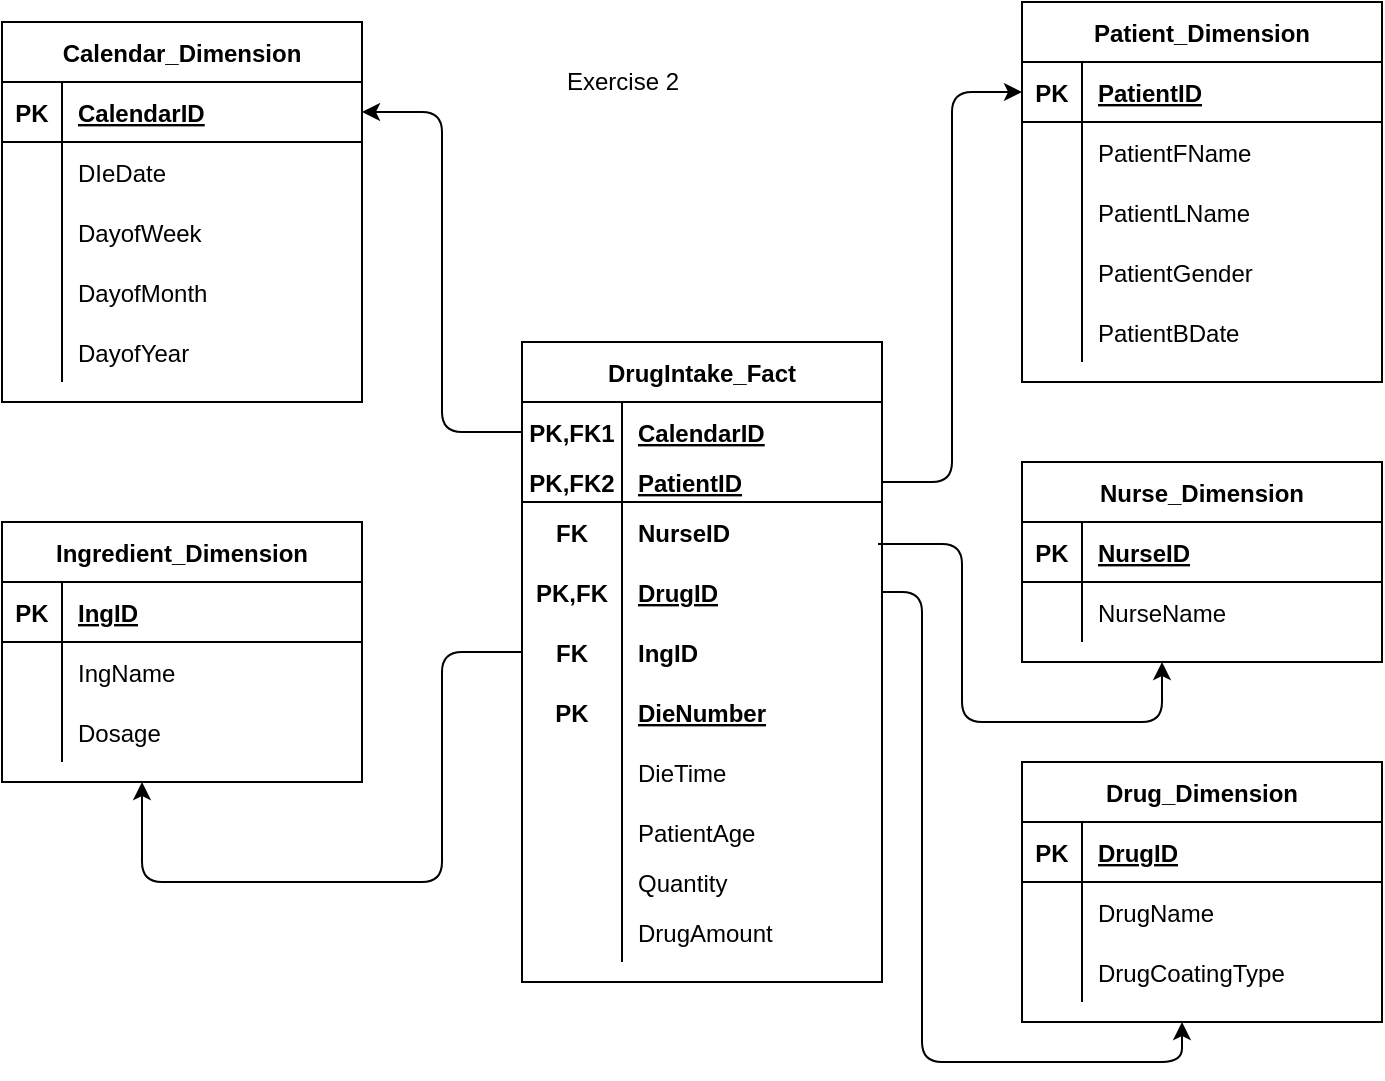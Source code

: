 <mxfile version="13.9.8" type="github">
  <diagram id="R2lEEEUBdFMjLlhIrx00" name="Page-1">
    <mxGraphModel dx="782" dy="380" grid="1" gridSize="10" guides="1" tooltips="1" connect="1" arrows="1" fold="1" page="1" pageScale="1" pageWidth="850" pageHeight="1100" math="0" shadow="0" extFonts="Permanent Marker^https://fonts.googleapis.com/css?family=Permanent+Marker">
      <root>
        <mxCell id="0" />
        <mxCell id="1" parent="0" />
        <mxCell id="APkJGl1ul3EBngyCiWOz-1" value="DrugIntake_Fact" style="shape=table;startSize=30;container=1;collapsible=1;childLayout=tableLayout;fixedRows=1;rowLines=0;fontStyle=1;align=center;resizeLast=1;" vertex="1" parent="1">
          <mxGeometry x="310" y="180" width="180" height="320" as="geometry" />
        </mxCell>
        <mxCell id="APkJGl1ul3EBngyCiWOz-2" value="" style="shape=partialRectangle;collapsible=0;dropTarget=0;pointerEvents=0;fillColor=none;top=0;left=0;bottom=0;right=0;points=[[0,0.5],[1,0.5]];portConstraint=eastwest;" vertex="1" parent="APkJGl1ul3EBngyCiWOz-1">
          <mxGeometry y="30" width="180" height="30" as="geometry" />
        </mxCell>
        <mxCell id="APkJGl1ul3EBngyCiWOz-3" value="PK,FK1" style="shape=partialRectangle;connectable=0;fillColor=none;top=0;left=0;bottom=0;right=0;fontStyle=1;overflow=hidden;" vertex="1" parent="APkJGl1ul3EBngyCiWOz-2">
          <mxGeometry width="50" height="30" as="geometry" />
        </mxCell>
        <mxCell id="APkJGl1ul3EBngyCiWOz-4" value="CalendarID" style="shape=partialRectangle;connectable=0;fillColor=none;top=0;left=0;bottom=0;right=0;align=left;spacingLeft=6;fontStyle=5;overflow=hidden;" vertex="1" parent="APkJGl1ul3EBngyCiWOz-2">
          <mxGeometry x="50" width="130" height="30" as="geometry" />
        </mxCell>
        <mxCell id="APkJGl1ul3EBngyCiWOz-5" value="" style="shape=partialRectangle;collapsible=0;dropTarget=0;pointerEvents=0;fillColor=none;top=0;left=0;bottom=1;right=0;points=[[0,0.5],[1,0.5]];portConstraint=eastwest;" vertex="1" parent="APkJGl1ul3EBngyCiWOz-1">
          <mxGeometry y="60" width="180" height="20" as="geometry" />
        </mxCell>
        <mxCell id="APkJGl1ul3EBngyCiWOz-6" value="PK,FK2" style="shape=partialRectangle;connectable=0;fillColor=none;top=0;left=0;bottom=0;right=0;fontStyle=1;overflow=hidden;" vertex="1" parent="APkJGl1ul3EBngyCiWOz-5">
          <mxGeometry width="50" height="20" as="geometry" />
        </mxCell>
        <mxCell id="APkJGl1ul3EBngyCiWOz-7" value="PatientID" style="shape=partialRectangle;connectable=0;fillColor=none;top=0;left=0;bottom=0;right=0;align=left;spacingLeft=6;fontStyle=5;overflow=hidden;" vertex="1" parent="APkJGl1ul3EBngyCiWOz-5">
          <mxGeometry x="50" width="130" height="20" as="geometry" />
        </mxCell>
        <mxCell id="APkJGl1ul3EBngyCiWOz-14" value="" style="shape=partialRectangle;collapsible=0;dropTarget=0;pointerEvents=0;fillColor=none;top=0;left=0;bottom=0;right=0;points=[[0,0.5],[1,0.5]];portConstraint=eastwest;" vertex="1" parent="APkJGl1ul3EBngyCiWOz-1">
          <mxGeometry y="80" width="180" height="30" as="geometry" />
        </mxCell>
        <mxCell id="APkJGl1ul3EBngyCiWOz-15" value="FK" style="shape=partialRectangle;connectable=0;fillColor=none;top=0;left=0;bottom=0;right=0;fontStyle=1;overflow=hidden;" vertex="1" parent="APkJGl1ul3EBngyCiWOz-14">
          <mxGeometry width="50" height="30" as="geometry" />
        </mxCell>
        <mxCell id="APkJGl1ul3EBngyCiWOz-16" value="NurseID" style="shape=partialRectangle;connectable=0;fillColor=none;top=0;left=0;bottom=0;right=0;align=left;spacingLeft=6;fontStyle=1;overflow=hidden;" vertex="1" parent="APkJGl1ul3EBngyCiWOz-14">
          <mxGeometry x="50" width="130" height="30" as="geometry" />
        </mxCell>
        <mxCell id="APkJGl1ul3EBngyCiWOz-21" value="" style="shape=partialRectangle;collapsible=0;dropTarget=0;pointerEvents=0;fillColor=none;top=0;left=0;bottom=0;right=0;points=[[0,0.5],[1,0.5]];portConstraint=eastwest;" vertex="1" parent="APkJGl1ul3EBngyCiWOz-1">
          <mxGeometry y="110" width="180" height="30" as="geometry" />
        </mxCell>
        <mxCell id="APkJGl1ul3EBngyCiWOz-22" value="PK,FK" style="shape=partialRectangle;connectable=0;fillColor=none;top=0;left=0;bottom=0;right=0;fontStyle=1;overflow=hidden;" vertex="1" parent="APkJGl1ul3EBngyCiWOz-21">
          <mxGeometry width="50" height="30" as="geometry" />
        </mxCell>
        <mxCell id="APkJGl1ul3EBngyCiWOz-23" value="DrugID" style="shape=partialRectangle;connectable=0;fillColor=none;top=0;left=0;bottom=0;right=0;align=left;spacingLeft=6;fontStyle=5;overflow=hidden;" vertex="1" parent="APkJGl1ul3EBngyCiWOz-21">
          <mxGeometry x="50" width="130" height="30" as="geometry" />
        </mxCell>
        <mxCell id="APkJGl1ul3EBngyCiWOz-24" value="" style="shape=partialRectangle;collapsible=0;dropTarget=0;pointerEvents=0;fillColor=none;top=0;left=0;bottom=0;right=0;points=[[0,0.5],[1,0.5]];portConstraint=eastwest;" vertex="1" parent="APkJGl1ul3EBngyCiWOz-1">
          <mxGeometry y="140" width="180" height="30" as="geometry" />
        </mxCell>
        <mxCell id="APkJGl1ul3EBngyCiWOz-25" value="FK" style="shape=partialRectangle;connectable=0;fillColor=none;top=0;left=0;bottom=0;right=0;fontStyle=1;overflow=hidden;" vertex="1" parent="APkJGl1ul3EBngyCiWOz-24">
          <mxGeometry width="50" height="30" as="geometry" />
        </mxCell>
        <mxCell id="APkJGl1ul3EBngyCiWOz-26" value="IngID" style="shape=partialRectangle;connectable=0;fillColor=none;top=0;left=0;bottom=0;right=0;align=left;spacingLeft=6;fontStyle=1;overflow=hidden;" vertex="1" parent="APkJGl1ul3EBngyCiWOz-24">
          <mxGeometry x="50" width="130" height="30" as="geometry" />
        </mxCell>
        <mxCell id="APkJGl1ul3EBngyCiWOz-31" value="" style="shape=partialRectangle;collapsible=0;dropTarget=0;pointerEvents=0;fillColor=none;top=0;left=0;bottom=0;right=0;points=[[0,0.5],[1,0.5]];portConstraint=eastwest;" vertex="1" parent="APkJGl1ul3EBngyCiWOz-1">
          <mxGeometry y="170" width="180" height="30" as="geometry" />
        </mxCell>
        <mxCell id="APkJGl1ul3EBngyCiWOz-32" value="PK" style="shape=partialRectangle;connectable=0;fillColor=none;top=0;left=0;bottom=0;right=0;fontStyle=1;overflow=hidden;" vertex="1" parent="APkJGl1ul3EBngyCiWOz-31">
          <mxGeometry width="50" height="30" as="geometry" />
        </mxCell>
        <mxCell id="APkJGl1ul3EBngyCiWOz-33" value="DieNumber" style="shape=partialRectangle;connectable=0;fillColor=none;top=0;left=0;bottom=0;right=0;align=left;spacingLeft=6;fontStyle=5;overflow=hidden;" vertex="1" parent="APkJGl1ul3EBngyCiWOz-31">
          <mxGeometry x="50" width="130" height="30" as="geometry" />
        </mxCell>
        <mxCell id="APkJGl1ul3EBngyCiWOz-62" value="" style="shape=partialRectangle;collapsible=0;dropTarget=0;pointerEvents=0;fillColor=none;top=0;left=0;bottom=0;right=0;points=[[0,0.5],[1,0.5]];portConstraint=eastwest;" vertex="1" parent="APkJGl1ul3EBngyCiWOz-1">
          <mxGeometry y="200" width="180" height="30" as="geometry" />
        </mxCell>
        <mxCell id="APkJGl1ul3EBngyCiWOz-63" value="" style="shape=partialRectangle;connectable=0;fillColor=none;top=0;left=0;bottom=0;right=0;editable=1;overflow=hidden;" vertex="1" parent="APkJGl1ul3EBngyCiWOz-62">
          <mxGeometry width="50" height="30" as="geometry" />
        </mxCell>
        <mxCell id="APkJGl1ul3EBngyCiWOz-64" value="DieTime" style="shape=partialRectangle;connectable=0;fillColor=none;top=0;left=0;bottom=0;right=0;align=left;spacingLeft=6;overflow=hidden;" vertex="1" parent="APkJGl1ul3EBngyCiWOz-62">
          <mxGeometry x="50" width="130" height="30" as="geometry" />
        </mxCell>
        <mxCell id="APkJGl1ul3EBngyCiWOz-43" value="" style="shape=partialRectangle;collapsible=0;dropTarget=0;pointerEvents=0;fillColor=none;top=0;left=0;bottom=0;right=0;points=[[0,0.5],[1,0.5]];portConstraint=eastwest;" vertex="1" parent="APkJGl1ul3EBngyCiWOz-1">
          <mxGeometry y="230" width="180" height="30" as="geometry" />
        </mxCell>
        <mxCell id="APkJGl1ul3EBngyCiWOz-44" value="" style="shape=partialRectangle;connectable=0;fillColor=none;top=0;left=0;bottom=0;right=0;editable=1;overflow=hidden;" vertex="1" parent="APkJGl1ul3EBngyCiWOz-43">
          <mxGeometry width="50" height="30" as="geometry" />
        </mxCell>
        <mxCell id="APkJGl1ul3EBngyCiWOz-45" value="PatientAge" style="shape=partialRectangle;connectable=0;fillColor=none;top=0;left=0;bottom=0;right=0;align=left;spacingLeft=6;overflow=hidden;" vertex="1" parent="APkJGl1ul3EBngyCiWOz-43">
          <mxGeometry x="50" width="130" height="30" as="geometry" />
        </mxCell>
        <mxCell id="APkJGl1ul3EBngyCiWOz-34" value="" style="shape=partialRectangle;collapsible=0;dropTarget=0;pointerEvents=0;fillColor=none;top=0;left=0;bottom=0;right=0;points=[[0,0.5],[1,0.5]];portConstraint=eastwest;" vertex="1" parent="APkJGl1ul3EBngyCiWOz-1">
          <mxGeometry y="260" width="180" height="20" as="geometry" />
        </mxCell>
        <mxCell id="APkJGl1ul3EBngyCiWOz-35" value="" style="shape=partialRectangle;connectable=0;fillColor=none;top=0;left=0;bottom=0;right=0;editable=1;overflow=hidden;" vertex="1" parent="APkJGl1ul3EBngyCiWOz-34">
          <mxGeometry width="50" height="20" as="geometry" />
        </mxCell>
        <mxCell id="APkJGl1ul3EBngyCiWOz-36" value="Quantity" style="shape=partialRectangle;connectable=0;fillColor=none;top=0;left=0;bottom=0;right=0;align=left;spacingLeft=6;overflow=hidden;" vertex="1" parent="APkJGl1ul3EBngyCiWOz-34">
          <mxGeometry x="50" width="130" height="20" as="geometry" />
        </mxCell>
        <mxCell id="APkJGl1ul3EBngyCiWOz-37" value="" style="shape=partialRectangle;collapsible=0;dropTarget=0;pointerEvents=0;fillColor=none;top=0;left=0;bottom=0;right=0;points=[[0,0.5],[1,0.5]];portConstraint=eastwest;" vertex="1" parent="APkJGl1ul3EBngyCiWOz-1">
          <mxGeometry y="280" width="180" height="30" as="geometry" />
        </mxCell>
        <mxCell id="APkJGl1ul3EBngyCiWOz-38" value="" style="shape=partialRectangle;connectable=0;fillColor=none;top=0;left=0;bottom=0;right=0;editable=1;overflow=hidden;" vertex="1" parent="APkJGl1ul3EBngyCiWOz-37">
          <mxGeometry width="50" height="30" as="geometry" />
        </mxCell>
        <mxCell id="APkJGl1ul3EBngyCiWOz-39" value="DrugAmount" style="shape=partialRectangle;connectable=0;fillColor=none;top=0;left=0;bottom=0;right=0;align=left;spacingLeft=6;overflow=hidden;" vertex="1" parent="APkJGl1ul3EBngyCiWOz-37">
          <mxGeometry x="50" width="130" height="30" as="geometry" />
        </mxCell>
        <mxCell id="APkJGl1ul3EBngyCiWOz-46" value="Calendar_Dimension" style="shape=table;startSize=30;container=1;collapsible=1;childLayout=tableLayout;fixedRows=1;rowLines=0;fontStyle=1;align=center;resizeLast=1;" vertex="1" parent="1">
          <mxGeometry x="50" y="20" width="180" height="190" as="geometry" />
        </mxCell>
        <mxCell id="APkJGl1ul3EBngyCiWOz-47" value="" style="shape=partialRectangle;collapsible=0;dropTarget=0;pointerEvents=0;fillColor=none;top=0;left=0;bottom=1;right=0;points=[[0,0.5],[1,0.5]];portConstraint=eastwest;" vertex="1" parent="APkJGl1ul3EBngyCiWOz-46">
          <mxGeometry y="30" width="180" height="30" as="geometry" />
        </mxCell>
        <mxCell id="APkJGl1ul3EBngyCiWOz-48" value="PK" style="shape=partialRectangle;connectable=0;fillColor=none;top=0;left=0;bottom=0;right=0;fontStyle=1;overflow=hidden;" vertex="1" parent="APkJGl1ul3EBngyCiWOz-47">
          <mxGeometry width="30" height="30" as="geometry" />
        </mxCell>
        <mxCell id="APkJGl1ul3EBngyCiWOz-49" value="CalendarID" style="shape=partialRectangle;connectable=0;fillColor=none;top=0;left=0;bottom=0;right=0;align=left;spacingLeft=6;fontStyle=5;overflow=hidden;" vertex="1" parent="APkJGl1ul3EBngyCiWOz-47">
          <mxGeometry x="30" width="150" height="30" as="geometry" />
        </mxCell>
        <mxCell id="APkJGl1ul3EBngyCiWOz-50" value="" style="shape=partialRectangle;collapsible=0;dropTarget=0;pointerEvents=0;fillColor=none;top=0;left=0;bottom=0;right=0;points=[[0,0.5],[1,0.5]];portConstraint=eastwest;" vertex="1" parent="APkJGl1ul3EBngyCiWOz-46">
          <mxGeometry y="60" width="180" height="30" as="geometry" />
        </mxCell>
        <mxCell id="APkJGl1ul3EBngyCiWOz-51" value="" style="shape=partialRectangle;connectable=0;fillColor=none;top=0;left=0;bottom=0;right=0;editable=1;overflow=hidden;" vertex="1" parent="APkJGl1ul3EBngyCiWOz-50">
          <mxGeometry width="30" height="30" as="geometry" />
        </mxCell>
        <mxCell id="APkJGl1ul3EBngyCiWOz-52" value="DIeDate" style="shape=partialRectangle;connectable=0;fillColor=none;top=0;left=0;bottom=0;right=0;align=left;spacingLeft=6;overflow=hidden;" vertex="1" parent="APkJGl1ul3EBngyCiWOz-50">
          <mxGeometry x="30" width="150" height="30" as="geometry" />
        </mxCell>
        <mxCell id="APkJGl1ul3EBngyCiWOz-53" value="" style="shape=partialRectangle;collapsible=0;dropTarget=0;pointerEvents=0;fillColor=none;top=0;left=0;bottom=0;right=0;points=[[0,0.5],[1,0.5]];portConstraint=eastwest;" vertex="1" parent="APkJGl1ul3EBngyCiWOz-46">
          <mxGeometry y="90" width="180" height="30" as="geometry" />
        </mxCell>
        <mxCell id="APkJGl1ul3EBngyCiWOz-54" value="" style="shape=partialRectangle;connectable=0;fillColor=none;top=0;left=0;bottom=0;right=0;editable=1;overflow=hidden;" vertex="1" parent="APkJGl1ul3EBngyCiWOz-53">
          <mxGeometry width="30" height="30" as="geometry" />
        </mxCell>
        <mxCell id="APkJGl1ul3EBngyCiWOz-55" value="DayofWeek" style="shape=partialRectangle;connectable=0;fillColor=none;top=0;left=0;bottom=0;right=0;align=left;spacingLeft=6;overflow=hidden;" vertex="1" parent="APkJGl1ul3EBngyCiWOz-53">
          <mxGeometry x="30" width="150" height="30" as="geometry" />
        </mxCell>
        <mxCell id="APkJGl1ul3EBngyCiWOz-56" value="" style="shape=partialRectangle;collapsible=0;dropTarget=0;pointerEvents=0;fillColor=none;top=0;left=0;bottom=0;right=0;points=[[0,0.5],[1,0.5]];portConstraint=eastwest;" vertex="1" parent="APkJGl1ul3EBngyCiWOz-46">
          <mxGeometry y="120" width="180" height="30" as="geometry" />
        </mxCell>
        <mxCell id="APkJGl1ul3EBngyCiWOz-57" value="" style="shape=partialRectangle;connectable=0;fillColor=none;top=0;left=0;bottom=0;right=0;editable=1;overflow=hidden;" vertex="1" parent="APkJGl1ul3EBngyCiWOz-56">
          <mxGeometry width="30" height="30" as="geometry" />
        </mxCell>
        <mxCell id="APkJGl1ul3EBngyCiWOz-58" value="DayofMonth" style="shape=partialRectangle;connectable=0;fillColor=none;top=0;left=0;bottom=0;right=0;align=left;spacingLeft=6;overflow=hidden;" vertex="1" parent="APkJGl1ul3EBngyCiWOz-56">
          <mxGeometry x="30" width="150" height="30" as="geometry" />
        </mxCell>
        <mxCell id="APkJGl1ul3EBngyCiWOz-59" value="" style="shape=partialRectangle;collapsible=0;dropTarget=0;pointerEvents=0;fillColor=none;top=0;left=0;bottom=0;right=0;points=[[0,0.5],[1,0.5]];portConstraint=eastwest;" vertex="1" parent="APkJGl1ul3EBngyCiWOz-46">
          <mxGeometry y="150" width="180" height="30" as="geometry" />
        </mxCell>
        <mxCell id="APkJGl1ul3EBngyCiWOz-60" value="" style="shape=partialRectangle;connectable=0;fillColor=none;top=0;left=0;bottom=0;right=0;editable=1;overflow=hidden;" vertex="1" parent="APkJGl1ul3EBngyCiWOz-59">
          <mxGeometry width="30" height="30" as="geometry" />
        </mxCell>
        <mxCell id="APkJGl1ul3EBngyCiWOz-61" value="DayofYear" style="shape=partialRectangle;connectable=0;fillColor=none;top=0;left=0;bottom=0;right=0;align=left;spacingLeft=6;overflow=hidden;" vertex="1" parent="APkJGl1ul3EBngyCiWOz-59">
          <mxGeometry x="30" width="150" height="30" as="geometry" />
        </mxCell>
        <mxCell id="APkJGl1ul3EBngyCiWOz-65" value="Patient_Dimension" style="shape=table;startSize=30;container=1;collapsible=1;childLayout=tableLayout;fixedRows=1;rowLines=0;fontStyle=1;align=center;resizeLast=1;" vertex="1" parent="1">
          <mxGeometry x="560" y="10" width="180" height="190" as="geometry" />
        </mxCell>
        <mxCell id="APkJGl1ul3EBngyCiWOz-66" value="" style="shape=partialRectangle;collapsible=0;dropTarget=0;pointerEvents=0;fillColor=none;top=0;left=0;bottom=1;right=0;points=[[0,0.5],[1,0.5]];portConstraint=eastwest;" vertex="1" parent="APkJGl1ul3EBngyCiWOz-65">
          <mxGeometry y="30" width="180" height="30" as="geometry" />
        </mxCell>
        <mxCell id="APkJGl1ul3EBngyCiWOz-67" value="PK" style="shape=partialRectangle;connectable=0;fillColor=none;top=0;left=0;bottom=0;right=0;fontStyle=1;overflow=hidden;" vertex="1" parent="APkJGl1ul3EBngyCiWOz-66">
          <mxGeometry width="30" height="30" as="geometry" />
        </mxCell>
        <mxCell id="APkJGl1ul3EBngyCiWOz-68" value="PatientID" style="shape=partialRectangle;connectable=0;fillColor=none;top=0;left=0;bottom=0;right=0;align=left;spacingLeft=6;fontStyle=5;overflow=hidden;" vertex="1" parent="APkJGl1ul3EBngyCiWOz-66">
          <mxGeometry x="30" width="150" height="30" as="geometry" />
        </mxCell>
        <mxCell id="APkJGl1ul3EBngyCiWOz-69" value="" style="shape=partialRectangle;collapsible=0;dropTarget=0;pointerEvents=0;fillColor=none;top=0;left=0;bottom=0;right=0;points=[[0,0.5],[1,0.5]];portConstraint=eastwest;" vertex="1" parent="APkJGl1ul3EBngyCiWOz-65">
          <mxGeometry y="60" width="180" height="30" as="geometry" />
        </mxCell>
        <mxCell id="APkJGl1ul3EBngyCiWOz-70" value="" style="shape=partialRectangle;connectable=0;fillColor=none;top=0;left=0;bottom=0;right=0;editable=1;overflow=hidden;" vertex="1" parent="APkJGl1ul3EBngyCiWOz-69">
          <mxGeometry width="30" height="30" as="geometry" />
        </mxCell>
        <mxCell id="APkJGl1ul3EBngyCiWOz-71" value="PatientFName" style="shape=partialRectangle;connectable=0;fillColor=none;top=0;left=0;bottom=0;right=0;align=left;spacingLeft=6;overflow=hidden;" vertex="1" parent="APkJGl1ul3EBngyCiWOz-69">
          <mxGeometry x="30" width="150" height="30" as="geometry" />
        </mxCell>
        <mxCell id="APkJGl1ul3EBngyCiWOz-72" value="" style="shape=partialRectangle;collapsible=0;dropTarget=0;pointerEvents=0;fillColor=none;top=0;left=0;bottom=0;right=0;points=[[0,0.5],[1,0.5]];portConstraint=eastwest;" vertex="1" parent="APkJGl1ul3EBngyCiWOz-65">
          <mxGeometry y="90" width="180" height="30" as="geometry" />
        </mxCell>
        <mxCell id="APkJGl1ul3EBngyCiWOz-73" value="" style="shape=partialRectangle;connectable=0;fillColor=none;top=0;left=0;bottom=0;right=0;editable=1;overflow=hidden;" vertex="1" parent="APkJGl1ul3EBngyCiWOz-72">
          <mxGeometry width="30" height="30" as="geometry" />
        </mxCell>
        <mxCell id="APkJGl1ul3EBngyCiWOz-74" value="PatientLName" style="shape=partialRectangle;connectable=0;fillColor=none;top=0;left=0;bottom=0;right=0;align=left;spacingLeft=6;overflow=hidden;" vertex="1" parent="APkJGl1ul3EBngyCiWOz-72">
          <mxGeometry x="30" width="150" height="30" as="geometry" />
        </mxCell>
        <mxCell id="APkJGl1ul3EBngyCiWOz-75" value="" style="shape=partialRectangle;collapsible=0;dropTarget=0;pointerEvents=0;fillColor=none;top=0;left=0;bottom=0;right=0;points=[[0,0.5],[1,0.5]];portConstraint=eastwest;" vertex="1" parent="APkJGl1ul3EBngyCiWOz-65">
          <mxGeometry y="120" width="180" height="30" as="geometry" />
        </mxCell>
        <mxCell id="APkJGl1ul3EBngyCiWOz-76" value="" style="shape=partialRectangle;connectable=0;fillColor=none;top=0;left=0;bottom=0;right=0;editable=1;overflow=hidden;" vertex="1" parent="APkJGl1ul3EBngyCiWOz-75">
          <mxGeometry width="30" height="30" as="geometry" />
        </mxCell>
        <mxCell id="APkJGl1ul3EBngyCiWOz-77" value="PatientGender" style="shape=partialRectangle;connectable=0;fillColor=none;top=0;left=0;bottom=0;right=0;align=left;spacingLeft=6;overflow=hidden;" vertex="1" parent="APkJGl1ul3EBngyCiWOz-75">
          <mxGeometry x="30" width="150" height="30" as="geometry" />
        </mxCell>
        <mxCell id="APkJGl1ul3EBngyCiWOz-78" value="" style="shape=partialRectangle;collapsible=0;dropTarget=0;pointerEvents=0;fillColor=none;top=0;left=0;bottom=0;right=0;points=[[0,0.5],[1,0.5]];portConstraint=eastwest;" vertex="1" parent="APkJGl1ul3EBngyCiWOz-65">
          <mxGeometry y="150" width="180" height="30" as="geometry" />
        </mxCell>
        <mxCell id="APkJGl1ul3EBngyCiWOz-79" value="" style="shape=partialRectangle;connectable=0;fillColor=none;top=0;left=0;bottom=0;right=0;editable=1;overflow=hidden;" vertex="1" parent="APkJGl1ul3EBngyCiWOz-78">
          <mxGeometry width="30" height="30" as="geometry" />
        </mxCell>
        <mxCell id="APkJGl1ul3EBngyCiWOz-80" value="PatientBDate" style="shape=partialRectangle;connectable=0;fillColor=none;top=0;left=0;bottom=0;right=0;align=left;spacingLeft=6;overflow=hidden;" vertex="1" parent="APkJGl1ul3EBngyCiWOz-78">
          <mxGeometry x="30" width="150" height="30" as="geometry" />
        </mxCell>
        <mxCell id="APkJGl1ul3EBngyCiWOz-83" value="Ingredient_Dimension" style="shape=table;startSize=30;container=1;collapsible=1;childLayout=tableLayout;fixedRows=1;rowLines=0;fontStyle=1;align=center;resizeLast=1;" vertex="1" parent="1">
          <mxGeometry x="50" y="270" width="180" height="130" as="geometry" />
        </mxCell>
        <mxCell id="APkJGl1ul3EBngyCiWOz-84" value="" style="shape=partialRectangle;collapsible=0;dropTarget=0;pointerEvents=0;fillColor=none;top=0;left=0;bottom=1;right=0;points=[[0,0.5],[1,0.5]];portConstraint=eastwest;" vertex="1" parent="APkJGl1ul3EBngyCiWOz-83">
          <mxGeometry y="30" width="180" height="30" as="geometry" />
        </mxCell>
        <mxCell id="APkJGl1ul3EBngyCiWOz-85" value="PK" style="shape=partialRectangle;connectable=0;fillColor=none;top=0;left=0;bottom=0;right=0;fontStyle=1;overflow=hidden;" vertex="1" parent="APkJGl1ul3EBngyCiWOz-84">
          <mxGeometry width="30" height="30" as="geometry" />
        </mxCell>
        <mxCell id="APkJGl1ul3EBngyCiWOz-86" value="IngID" style="shape=partialRectangle;connectable=0;fillColor=none;top=0;left=0;bottom=0;right=0;align=left;spacingLeft=6;fontStyle=5;overflow=hidden;" vertex="1" parent="APkJGl1ul3EBngyCiWOz-84">
          <mxGeometry x="30" width="150" height="30" as="geometry" />
        </mxCell>
        <mxCell id="APkJGl1ul3EBngyCiWOz-87" value="" style="shape=partialRectangle;collapsible=0;dropTarget=0;pointerEvents=0;fillColor=none;top=0;left=0;bottom=0;right=0;points=[[0,0.5],[1,0.5]];portConstraint=eastwest;" vertex="1" parent="APkJGl1ul3EBngyCiWOz-83">
          <mxGeometry y="60" width="180" height="30" as="geometry" />
        </mxCell>
        <mxCell id="APkJGl1ul3EBngyCiWOz-88" value="" style="shape=partialRectangle;connectable=0;fillColor=none;top=0;left=0;bottom=0;right=0;editable=1;overflow=hidden;" vertex="1" parent="APkJGl1ul3EBngyCiWOz-87">
          <mxGeometry width="30" height="30" as="geometry" />
        </mxCell>
        <mxCell id="APkJGl1ul3EBngyCiWOz-89" value="IngName" style="shape=partialRectangle;connectable=0;fillColor=none;top=0;left=0;bottom=0;right=0;align=left;spacingLeft=6;overflow=hidden;" vertex="1" parent="APkJGl1ul3EBngyCiWOz-87">
          <mxGeometry x="30" width="150" height="30" as="geometry" />
        </mxCell>
        <mxCell id="APkJGl1ul3EBngyCiWOz-90" value="" style="shape=partialRectangle;collapsible=0;dropTarget=0;pointerEvents=0;fillColor=none;top=0;left=0;bottom=0;right=0;points=[[0,0.5],[1,0.5]];portConstraint=eastwest;" vertex="1" parent="APkJGl1ul3EBngyCiWOz-83">
          <mxGeometry y="90" width="180" height="30" as="geometry" />
        </mxCell>
        <mxCell id="APkJGl1ul3EBngyCiWOz-91" value="" style="shape=partialRectangle;connectable=0;fillColor=none;top=0;left=0;bottom=0;right=0;editable=1;overflow=hidden;" vertex="1" parent="APkJGl1ul3EBngyCiWOz-90">
          <mxGeometry width="30" height="30" as="geometry" />
        </mxCell>
        <mxCell id="APkJGl1ul3EBngyCiWOz-92" value="Dosage" style="shape=partialRectangle;connectable=0;fillColor=none;top=0;left=0;bottom=0;right=0;align=left;spacingLeft=6;overflow=hidden;" vertex="1" parent="APkJGl1ul3EBngyCiWOz-90">
          <mxGeometry x="30" width="150" height="30" as="geometry" />
        </mxCell>
        <mxCell id="APkJGl1ul3EBngyCiWOz-97" value="Drug_Dimension" style="shape=table;startSize=30;container=1;collapsible=1;childLayout=tableLayout;fixedRows=1;rowLines=0;fontStyle=1;align=center;resizeLast=1;" vertex="1" parent="1">
          <mxGeometry x="560" y="390" width="180" height="130" as="geometry" />
        </mxCell>
        <mxCell id="APkJGl1ul3EBngyCiWOz-98" value="" style="shape=partialRectangle;collapsible=0;dropTarget=0;pointerEvents=0;fillColor=none;top=0;left=0;bottom=1;right=0;points=[[0,0.5],[1,0.5]];portConstraint=eastwest;" vertex="1" parent="APkJGl1ul3EBngyCiWOz-97">
          <mxGeometry y="30" width="180" height="30" as="geometry" />
        </mxCell>
        <mxCell id="APkJGl1ul3EBngyCiWOz-99" value="PK" style="shape=partialRectangle;connectable=0;fillColor=none;top=0;left=0;bottom=0;right=0;fontStyle=1;overflow=hidden;" vertex="1" parent="APkJGl1ul3EBngyCiWOz-98">
          <mxGeometry width="30" height="30" as="geometry" />
        </mxCell>
        <mxCell id="APkJGl1ul3EBngyCiWOz-100" value="DrugID" style="shape=partialRectangle;connectable=0;fillColor=none;top=0;left=0;bottom=0;right=0;align=left;spacingLeft=6;fontStyle=5;overflow=hidden;" vertex="1" parent="APkJGl1ul3EBngyCiWOz-98">
          <mxGeometry x="30" width="150" height="30" as="geometry" />
        </mxCell>
        <mxCell id="APkJGl1ul3EBngyCiWOz-101" value="" style="shape=partialRectangle;collapsible=0;dropTarget=0;pointerEvents=0;fillColor=none;top=0;left=0;bottom=0;right=0;points=[[0,0.5],[1,0.5]];portConstraint=eastwest;" vertex="1" parent="APkJGl1ul3EBngyCiWOz-97">
          <mxGeometry y="60" width="180" height="30" as="geometry" />
        </mxCell>
        <mxCell id="APkJGl1ul3EBngyCiWOz-102" value="" style="shape=partialRectangle;connectable=0;fillColor=none;top=0;left=0;bottom=0;right=0;editable=1;overflow=hidden;" vertex="1" parent="APkJGl1ul3EBngyCiWOz-101">
          <mxGeometry width="30" height="30" as="geometry" />
        </mxCell>
        <mxCell id="APkJGl1ul3EBngyCiWOz-103" value="DrugName" style="shape=partialRectangle;connectable=0;fillColor=none;top=0;left=0;bottom=0;right=0;align=left;spacingLeft=6;overflow=hidden;" vertex="1" parent="APkJGl1ul3EBngyCiWOz-101">
          <mxGeometry x="30" width="150" height="30" as="geometry" />
        </mxCell>
        <mxCell id="APkJGl1ul3EBngyCiWOz-104" value="" style="shape=partialRectangle;collapsible=0;dropTarget=0;pointerEvents=0;fillColor=none;top=0;left=0;bottom=0;right=0;points=[[0,0.5],[1,0.5]];portConstraint=eastwest;" vertex="1" parent="APkJGl1ul3EBngyCiWOz-97">
          <mxGeometry y="90" width="180" height="30" as="geometry" />
        </mxCell>
        <mxCell id="APkJGl1ul3EBngyCiWOz-105" value="" style="shape=partialRectangle;connectable=0;fillColor=none;top=0;left=0;bottom=0;right=0;editable=1;overflow=hidden;" vertex="1" parent="APkJGl1ul3EBngyCiWOz-104">
          <mxGeometry width="30" height="30" as="geometry" />
        </mxCell>
        <mxCell id="APkJGl1ul3EBngyCiWOz-106" value="DrugCoatingType" style="shape=partialRectangle;connectable=0;fillColor=none;top=0;left=0;bottom=0;right=0;align=left;spacingLeft=6;overflow=hidden;" vertex="1" parent="APkJGl1ul3EBngyCiWOz-104">
          <mxGeometry x="30" width="150" height="30" as="geometry" />
        </mxCell>
        <mxCell id="APkJGl1ul3EBngyCiWOz-113" value="Nurse_Dimension" style="shape=table;startSize=30;container=1;collapsible=1;childLayout=tableLayout;fixedRows=1;rowLines=0;fontStyle=1;align=center;resizeLast=1;" vertex="1" parent="1">
          <mxGeometry x="560" y="240" width="180" height="100" as="geometry" />
        </mxCell>
        <mxCell id="APkJGl1ul3EBngyCiWOz-114" value="" style="shape=partialRectangle;collapsible=0;dropTarget=0;pointerEvents=0;fillColor=none;top=0;left=0;bottom=1;right=0;points=[[0,0.5],[1,0.5]];portConstraint=eastwest;" vertex="1" parent="APkJGl1ul3EBngyCiWOz-113">
          <mxGeometry y="30" width="180" height="30" as="geometry" />
        </mxCell>
        <mxCell id="APkJGl1ul3EBngyCiWOz-115" value="PK" style="shape=partialRectangle;connectable=0;fillColor=none;top=0;left=0;bottom=0;right=0;fontStyle=1;overflow=hidden;" vertex="1" parent="APkJGl1ul3EBngyCiWOz-114">
          <mxGeometry width="30" height="30" as="geometry" />
        </mxCell>
        <mxCell id="APkJGl1ul3EBngyCiWOz-116" value="NurseID" style="shape=partialRectangle;connectable=0;fillColor=none;top=0;left=0;bottom=0;right=0;align=left;spacingLeft=6;fontStyle=5;overflow=hidden;" vertex="1" parent="APkJGl1ul3EBngyCiWOz-114">
          <mxGeometry x="30" width="150" height="30" as="geometry" />
        </mxCell>
        <mxCell id="APkJGl1ul3EBngyCiWOz-117" value="" style="shape=partialRectangle;collapsible=0;dropTarget=0;pointerEvents=0;fillColor=none;top=0;left=0;bottom=0;right=0;points=[[0,0.5],[1,0.5]];portConstraint=eastwest;" vertex="1" parent="APkJGl1ul3EBngyCiWOz-113">
          <mxGeometry y="60" width="180" height="30" as="geometry" />
        </mxCell>
        <mxCell id="APkJGl1ul3EBngyCiWOz-118" value="" style="shape=partialRectangle;connectable=0;fillColor=none;top=0;left=0;bottom=0;right=0;editable=1;overflow=hidden;" vertex="1" parent="APkJGl1ul3EBngyCiWOz-117">
          <mxGeometry width="30" height="30" as="geometry" />
        </mxCell>
        <mxCell id="APkJGl1ul3EBngyCiWOz-119" value="NurseName" style="shape=partialRectangle;connectable=0;fillColor=none;top=0;left=0;bottom=0;right=0;align=left;spacingLeft=6;overflow=hidden;" vertex="1" parent="APkJGl1ul3EBngyCiWOz-117">
          <mxGeometry x="30" width="150" height="30" as="geometry" />
        </mxCell>
        <mxCell id="APkJGl1ul3EBngyCiWOz-127" value="" style="edgeStyle=elbowEdgeStyle;elbow=horizontal;endArrow=classic;html=1;entryX=0;entryY=0.5;entryDx=0;entryDy=0;exitX=1;exitY=0.5;exitDx=0;exitDy=0;" edge="1" parent="1" source="APkJGl1ul3EBngyCiWOz-5" target="APkJGl1ul3EBngyCiWOz-66">
          <mxGeometry width="50" height="50" relative="1" as="geometry">
            <mxPoint x="520" y="170" as="sourcePoint" />
            <mxPoint x="570" y="120" as="targetPoint" />
          </mxGeometry>
        </mxCell>
        <mxCell id="APkJGl1ul3EBngyCiWOz-128" value="" style="edgeStyle=elbowEdgeStyle;elbow=horizontal;endArrow=classic;html=1;entryX=1;entryY=0.5;entryDx=0;entryDy=0;exitX=0;exitY=0.5;exitDx=0;exitDy=0;" edge="1" parent="1" source="APkJGl1ul3EBngyCiWOz-2" target="APkJGl1ul3EBngyCiWOz-47">
          <mxGeometry width="50" height="50" relative="1" as="geometry">
            <mxPoint x="230" y="260" as="sourcePoint" />
            <mxPoint x="300" y="65" as="targetPoint" />
          </mxGeometry>
        </mxCell>
        <mxCell id="APkJGl1ul3EBngyCiWOz-131" value="" style="edgeStyle=segmentEdgeStyle;endArrow=none;html=1;entryX=0;entryY=0.5;entryDx=0;entryDy=0;endFill=0;startArrow=classic;startFill=1;" edge="1" parent="1" target="APkJGl1ul3EBngyCiWOz-24">
          <mxGeometry width="50" height="50" relative="1" as="geometry">
            <mxPoint x="120" y="400" as="sourcePoint" />
            <mxPoint x="310" y="350" as="targetPoint" />
            <Array as="points">
              <mxPoint x="120" y="450" />
              <mxPoint x="270" y="450" />
              <mxPoint x="270" y="335" />
            </Array>
          </mxGeometry>
        </mxCell>
        <mxCell id="APkJGl1ul3EBngyCiWOz-132" value="" style="edgeStyle=segmentEdgeStyle;endArrow=none;html=1;entryX=0.989;entryY=-0.3;entryDx=0;entryDy=0;endFill=0;startArrow=classic;startFill=1;entryPerimeter=0;" edge="1" parent="1" target="APkJGl1ul3EBngyCiWOz-21">
          <mxGeometry width="50" height="50" relative="1" as="geometry">
            <mxPoint x="630" y="340" as="sourcePoint" />
            <mxPoint x="320" y="345" as="targetPoint" />
            <Array as="points">
              <mxPoint x="630" y="370" />
              <mxPoint x="530" y="370" />
              <mxPoint x="530" y="281" />
            </Array>
          </mxGeometry>
        </mxCell>
        <mxCell id="APkJGl1ul3EBngyCiWOz-134" value="" style="edgeStyle=segmentEdgeStyle;endArrow=none;html=1;entryX=1;entryY=0.5;entryDx=0;entryDy=0;endFill=0;startArrow=classic;startFill=1;" edge="1" parent="1" target="APkJGl1ul3EBngyCiWOz-21">
          <mxGeometry width="50" height="50" relative="1" as="geometry">
            <mxPoint x="640" y="520" as="sourcePoint" />
            <mxPoint x="330" y="355" as="targetPoint" />
            <Array as="points">
              <mxPoint x="640" y="540" />
              <mxPoint x="510" y="540" />
              <mxPoint x="510" y="305" />
            </Array>
          </mxGeometry>
        </mxCell>
        <mxCell id="APkJGl1ul3EBngyCiWOz-135" value="Exercise 2" style="text;html=1;align=center;verticalAlign=middle;resizable=0;points=[];autosize=1;" vertex="1" parent="1">
          <mxGeometry x="325" y="40" width="70" height="20" as="geometry" />
        </mxCell>
      </root>
    </mxGraphModel>
  </diagram>
</mxfile>
